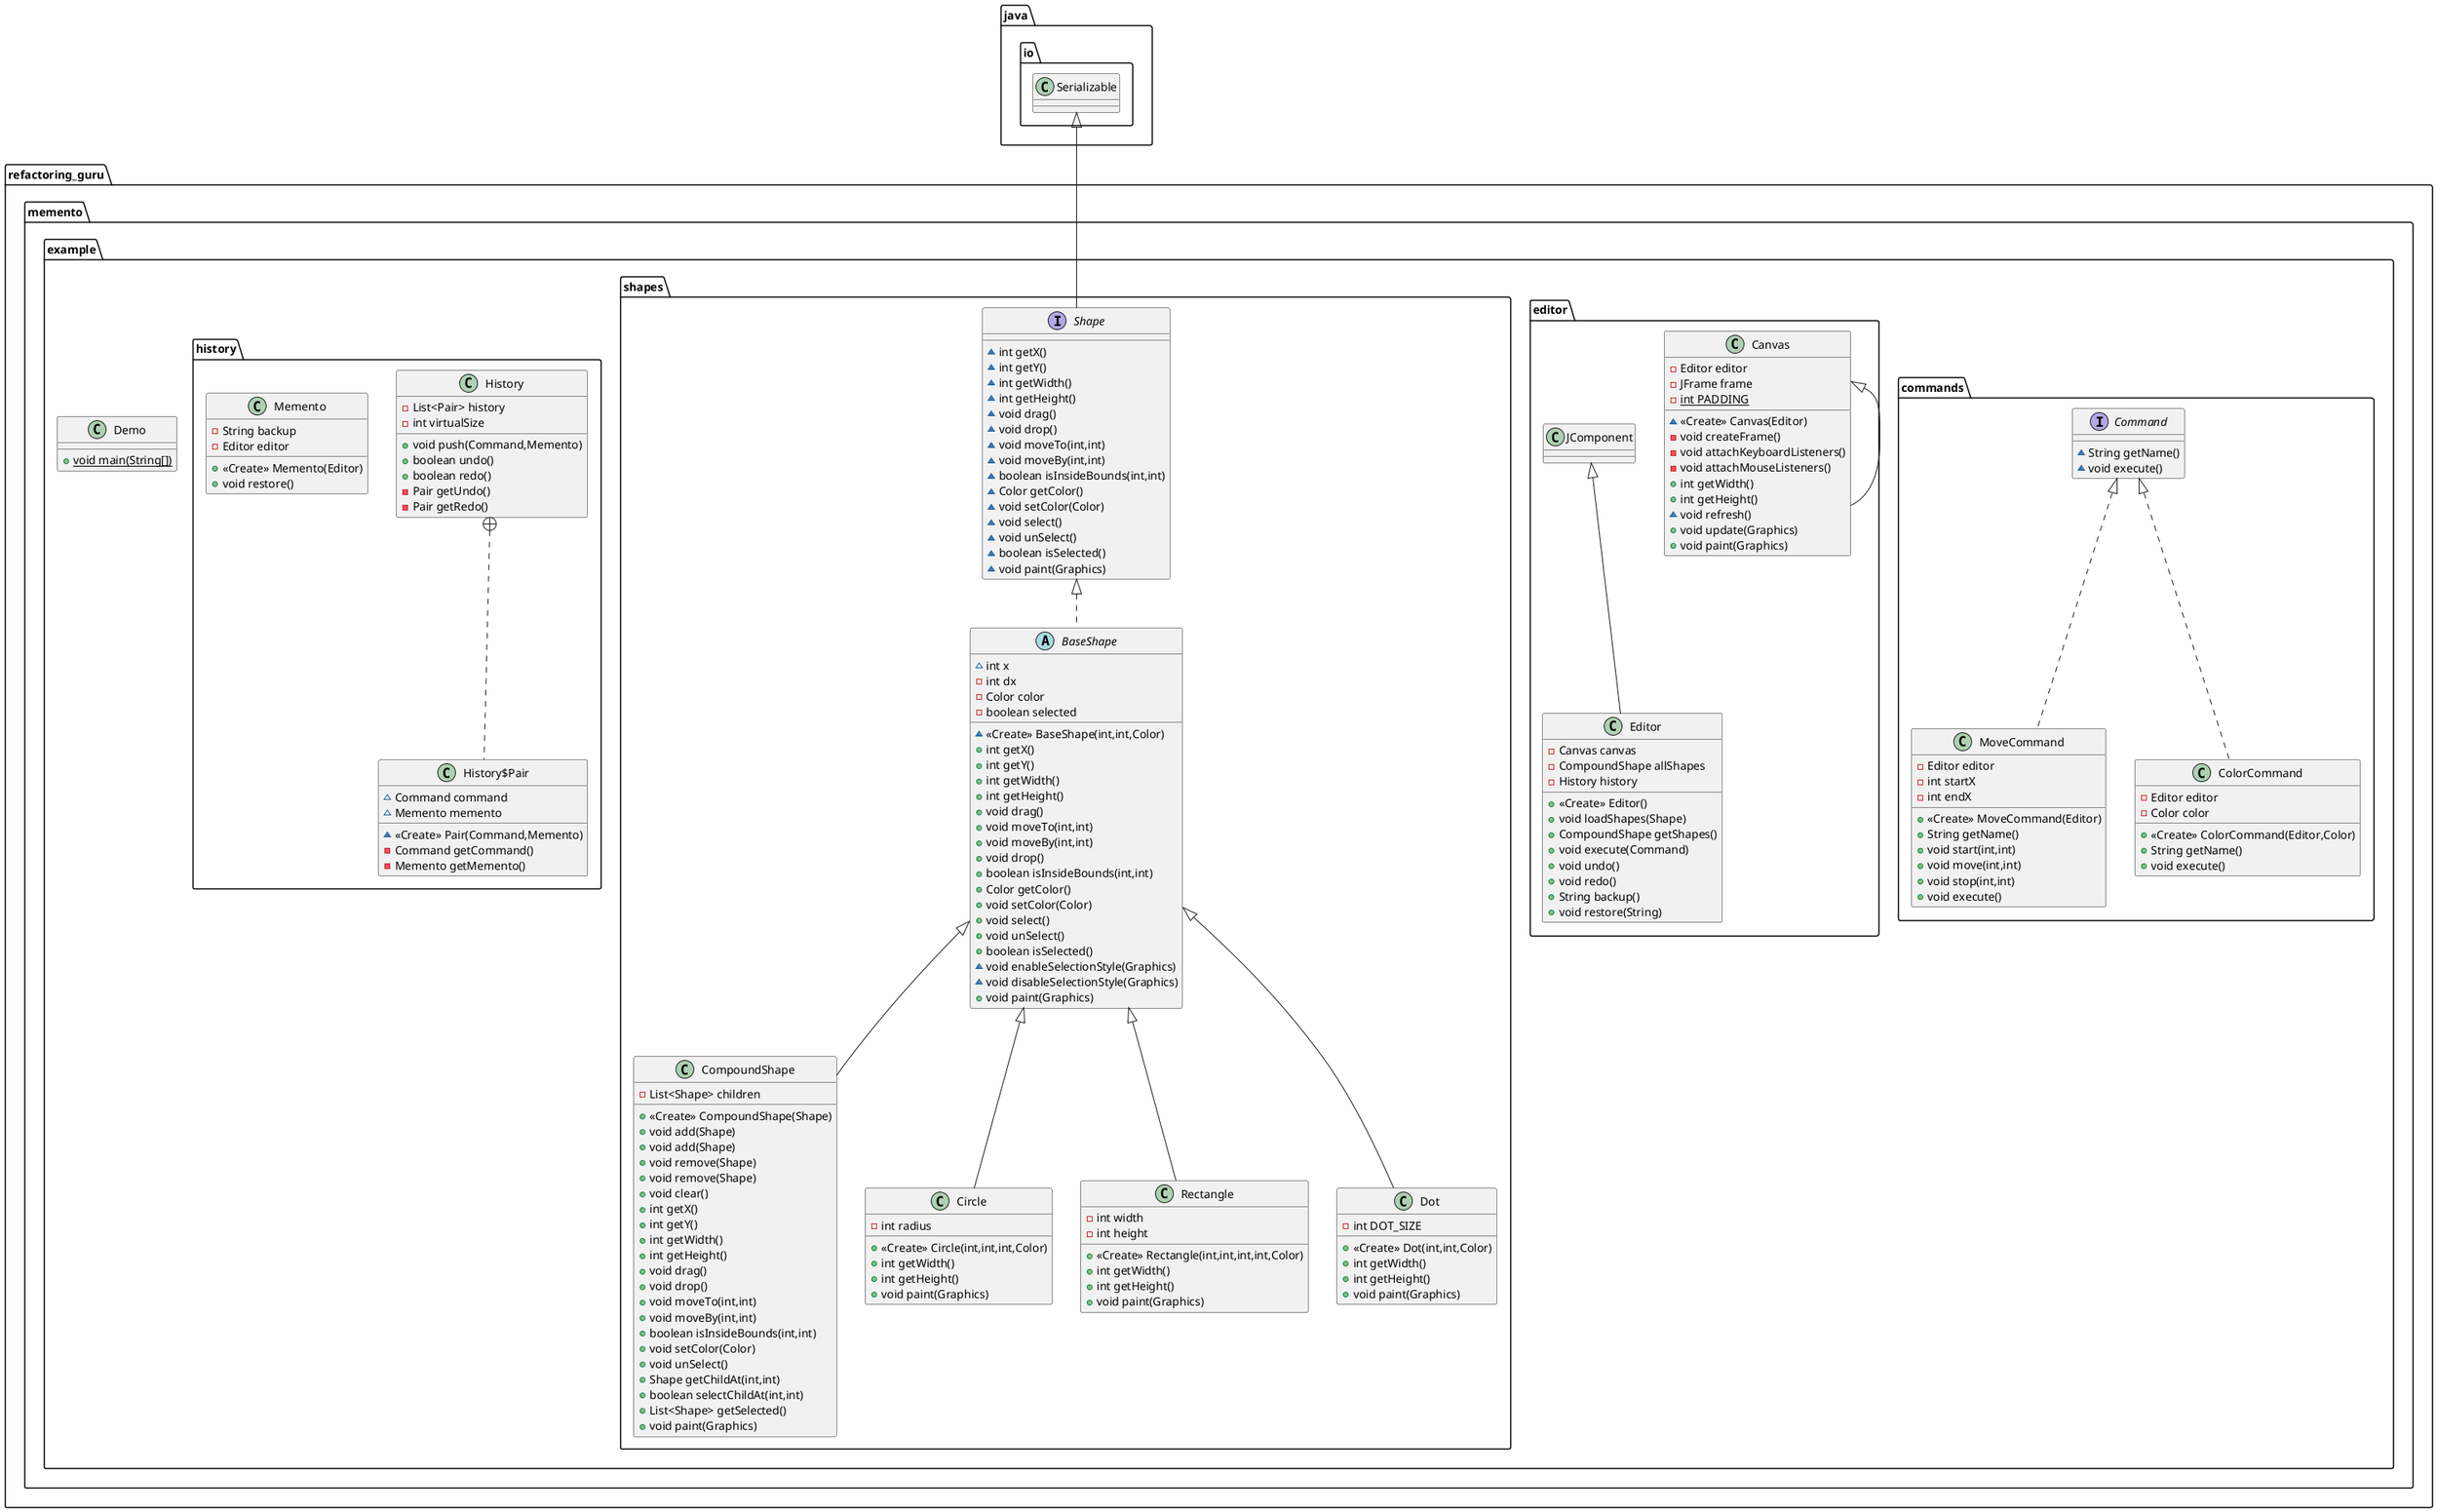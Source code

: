 @startuml
interface refactoring_guru.memento.example.commands.Command {
~ String getName()
~ void execute()
}

class refactoring_guru.memento.example.commands.MoveCommand {
- Editor editor
- int startX
- int endX
+ <<Create>> MoveCommand(Editor)
+ String getName()
+ void start(int,int)
+ void move(int,int)
+ void stop(int,int)
+ void execute()
}


class refactoring_guru.memento.example.commands.ColorCommand {
- Editor editor
- Color color
+ <<Create>> ColorCommand(Editor,Color)
+ String getName()
+ void execute()
}


class refactoring_guru.memento.example.editor.Canvas {
- Editor editor
- JFrame frame
- {static} int PADDING
~ <<Create>> Canvas(Editor)
- void createFrame()
- void attachKeyboardListeners()
- void attachMouseListeners()
+ int getWidth()
+ int getHeight()
~ void refresh()
+ void update(Graphics)
+ void paint(Graphics)
}


class refactoring_guru.memento.example.editor.Editor {
- Canvas canvas
- CompoundShape allShapes
- History history
+ <<Create>> Editor()
+ void loadShapes(Shape)
+ CompoundShape getShapes()
+ void execute(Command)
+ void undo()
+ void redo()
+ String backup()
+ void restore(String)
}


interface refactoring_guru.memento.example.shapes.Shape {
~ int getX()
~ int getY()
~ int getWidth()
~ int getHeight()
~ void drag()
~ void drop()
~ void moveTo(int,int)
~ void moveBy(int,int)
~ boolean isInsideBounds(int,int)
~ Color getColor()
~ void setColor(Color)
~ void select()
~ void unSelect()
~ boolean isSelected()
~ void paint(Graphics)
}

class refactoring_guru.memento.example.shapes.CompoundShape {
- List<Shape> children
+ <<Create>> CompoundShape(Shape)
+ void add(Shape)
+ void add(Shape)
+ void remove(Shape)
+ void remove(Shape)
+ void clear()
+ int getX()
+ int getY()
+ int getWidth()
+ int getHeight()
+ void drag()
+ void drop()
+ void moveTo(int,int)
+ void moveBy(int,int)
+ boolean isInsideBounds(int,int)
+ void setColor(Color)
+ void unSelect()
+ Shape getChildAt(int,int)
+ boolean selectChildAt(int,int)
+ List<Shape> getSelected()
+ void paint(Graphics)
}


class refactoring_guru.memento.example.shapes.Circle {
- int radius
+ <<Create>> Circle(int,int,int,Color)
+ int getWidth()
+ int getHeight()
+ void paint(Graphics)
}


abstract class refactoring_guru.memento.example.shapes.BaseShape {
~ int x
- int dx
- Color color
- boolean selected
~ <<Create>> BaseShape(int,int,Color)
+ int getX()
+ int getY()
+ int getWidth()
+ int getHeight()
+ void drag()
+ void moveTo(int,int)
+ void moveBy(int,int)
+ void drop()
+ boolean isInsideBounds(int,int)
+ Color getColor()
+ void setColor(Color)
+ void select()
+ void unSelect()
+ boolean isSelected()
~ void enableSelectionStyle(Graphics)
~ void disableSelectionStyle(Graphics)
+ void paint(Graphics)
}


class refactoring_guru.memento.example.shapes.Rectangle {
- int width
- int height
+ <<Create>> Rectangle(int,int,int,int,Color)
+ int getWidth()
+ int getHeight()
+ void paint(Graphics)
}


class refactoring_guru.memento.example.shapes.Dot {
- int DOT_SIZE
+ <<Create>> Dot(int,int,Color)
+ int getWidth()
+ int getHeight()
+ void paint(Graphics)
}


class refactoring_guru.memento.example.history.History {
- List<Pair> history
- int virtualSize
+ void push(Command,Memento)
+ boolean undo()
+ boolean redo()
- Pair getUndo()
- Pair getRedo()
}


class refactoring_guru.memento.example.history.History$Pair {
~ Command command
~ Memento memento
~ <<Create>> Pair(Command,Memento)
- Command getCommand()
- Memento getMemento()
}


class refactoring_guru.memento.example.history.Memento {
- String backup
- Editor editor
+ <<Create>> Memento(Editor)
+ void restore()
}


class refactoring_guru.memento.example.Demo {
+ {static} void main(String[])
}



refactoring_guru.memento.example.commands.Command <|.. refactoring_guru.memento.example.commands.MoveCommand
refactoring_guru.memento.example.commands.Command <|.. refactoring_guru.memento.example.commands.ColorCommand
refactoring_guru.memento.example.editor.Canvas <|-- refactoring_guru.memento.example.editor.Canvas
refactoring_guru.memento.example.editor.JComponent <|-- refactoring_guru.memento.example.editor.Editor
java.io.Serializable <|-- refactoring_guru.memento.example.shapes.Shape
refactoring_guru.memento.example.shapes.BaseShape <|-- refactoring_guru.memento.example.shapes.CompoundShape
refactoring_guru.memento.example.shapes.BaseShape <|-- refactoring_guru.memento.example.shapes.Circle
refactoring_guru.memento.example.shapes.Shape <|.. refactoring_guru.memento.example.shapes.BaseShape
refactoring_guru.memento.example.shapes.BaseShape <|-- refactoring_guru.memento.example.shapes.Rectangle
refactoring_guru.memento.example.shapes.BaseShape <|-- refactoring_guru.memento.example.shapes.Dot
refactoring_guru.memento.example.history.History +.. refactoring_guru.memento.example.history.History$Pair
@enduml